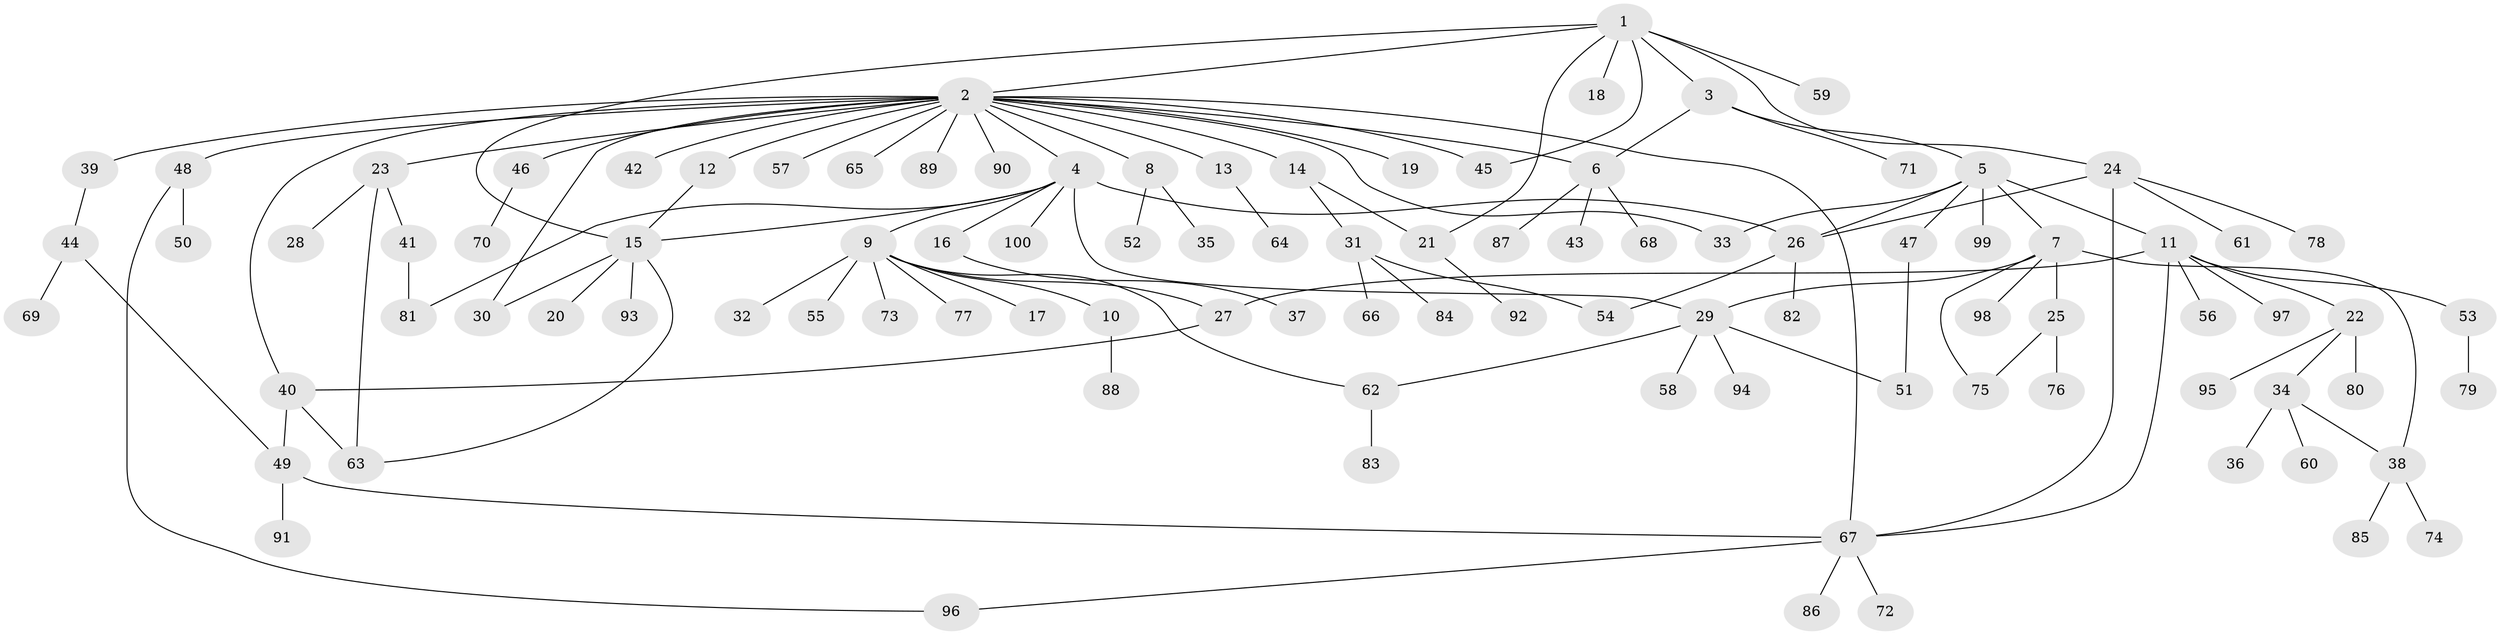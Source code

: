 // Generated by graph-tools (version 1.1) at 2025/38/02/21/25 10:38:53]
// undirected, 100 vertices, 124 edges
graph export_dot {
graph [start="1"]
  node [color=gray90,style=filled];
  1;
  2;
  3;
  4;
  5;
  6;
  7;
  8;
  9;
  10;
  11;
  12;
  13;
  14;
  15;
  16;
  17;
  18;
  19;
  20;
  21;
  22;
  23;
  24;
  25;
  26;
  27;
  28;
  29;
  30;
  31;
  32;
  33;
  34;
  35;
  36;
  37;
  38;
  39;
  40;
  41;
  42;
  43;
  44;
  45;
  46;
  47;
  48;
  49;
  50;
  51;
  52;
  53;
  54;
  55;
  56;
  57;
  58;
  59;
  60;
  61;
  62;
  63;
  64;
  65;
  66;
  67;
  68;
  69;
  70;
  71;
  72;
  73;
  74;
  75;
  76;
  77;
  78;
  79;
  80;
  81;
  82;
  83;
  84;
  85;
  86;
  87;
  88;
  89;
  90;
  91;
  92;
  93;
  94;
  95;
  96;
  97;
  98;
  99;
  100;
  1 -- 2;
  1 -- 3;
  1 -- 15;
  1 -- 18;
  1 -- 21;
  1 -- 24;
  1 -- 45;
  1 -- 59;
  2 -- 4;
  2 -- 6;
  2 -- 8;
  2 -- 12;
  2 -- 13;
  2 -- 14;
  2 -- 19;
  2 -- 23;
  2 -- 30;
  2 -- 33;
  2 -- 39;
  2 -- 40;
  2 -- 42;
  2 -- 45;
  2 -- 46;
  2 -- 48;
  2 -- 57;
  2 -- 65;
  2 -- 67;
  2 -- 89;
  2 -- 90;
  3 -- 5;
  3 -- 6;
  3 -- 71;
  4 -- 9;
  4 -- 15;
  4 -- 16;
  4 -- 26;
  4 -- 29;
  4 -- 81;
  4 -- 100;
  5 -- 7;
  5 -- 11;
  5 -- 26;
  5 -- 33;
  5 -- 47;
  5 -- 99;
  6 -- 43;
  6 -- 68;
  6 -- 87;
  7 -- 25;
  7 -- 29;
  7 -- 38;
  7 -- 75;
  7 -- 98;
  8 -- 35;
  8 -- 52;
  9 -- 10;
  9 -- 17;
  9 -- 27;
  9 -- 32;
  9 -- 55;
  9 -- 62;
  9 -- 73;
  9 -- 77;
  10 -- 88;
  11 -- 22;
  11 -- 27;
  11 -- 53;
  11 -- 56;
  11 -- 67;
  11 -- 97;
  12 -- 15;
  13 -- 64;
  14 -- 21;
  14 -- 31;
  15 -- 20;
  15 -- 30;
  15 -- 63;
  15 -- 93;
  16 -- 37;
  21 -- 92;
  22 -- 34;
  22 -- 80;
  22 -- 95;
  23 -- 28;
  23 -- 41;
  23 -- 63;
  24 -- 26;
  24 -- 61;
  24 -- 67;
  24 -- 78;
  25 -- 75;
  25 -- 76;
  26 -- 54;
  26 -- 82;
  27 -- 40;
  29 -- 51;
  29 -- 58;
  29 -- 62;
  29 -- 94;
  31 -- 54;
  31 -- 66;
  31 -- 84;
  34 -- 36;
  34 -- 38;
  34 -- 60;
  38 -- 74;
  38 -- 85;
  39 -- 44;
  40 -- 49;
  40 -- 63;
  41 -- 81;
  44 -- 49;
  44 -- 69;
  46 -- 70;
  47 -- 51;
  48 -- 50;
  48 -- 96;
  49 -- 67;
  49 -- 91;
  53 -- 79;
  62 -- 83;
  67 -- 72;
  67 -- 86;
  67 -- 96;
}
